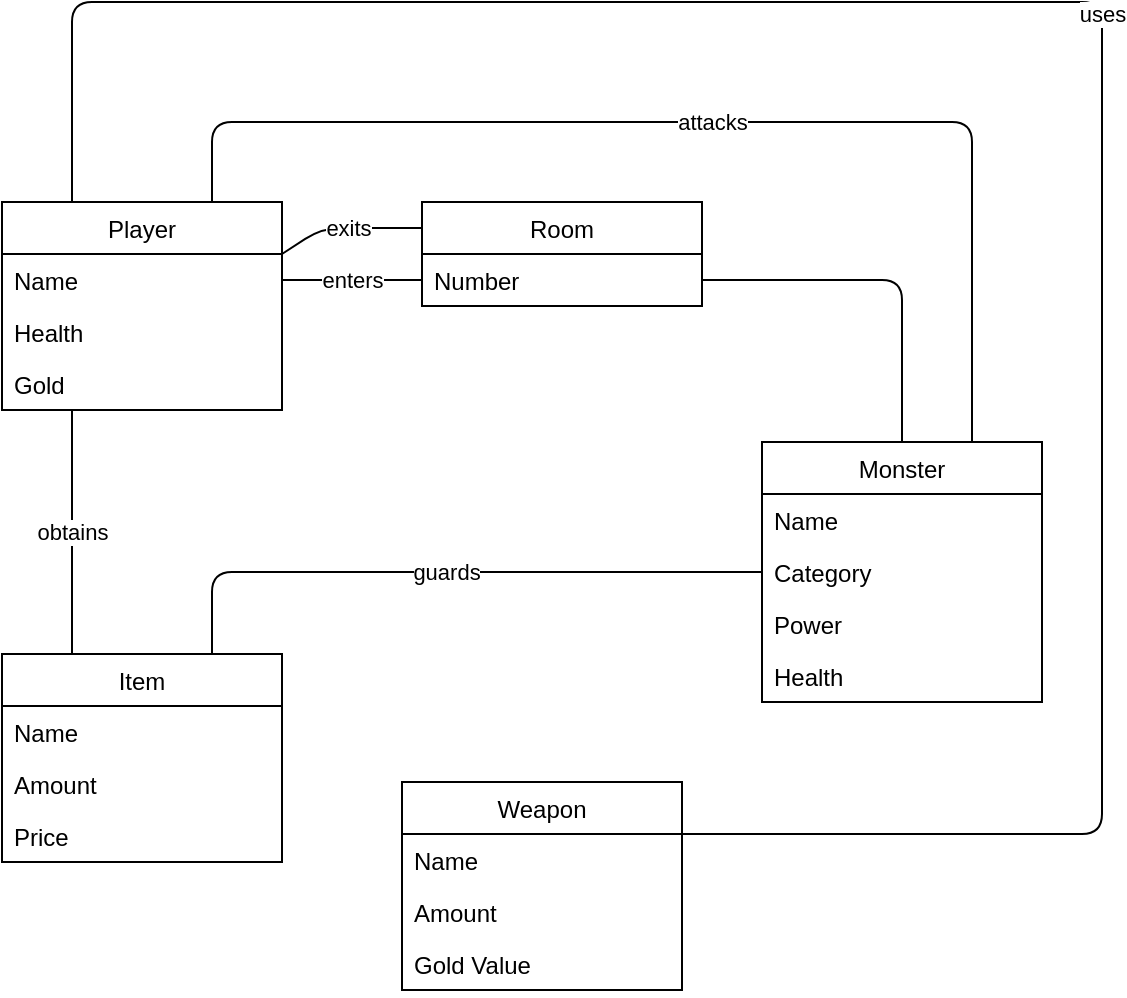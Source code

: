 <mxfile version="14.7.4" type="device"><diagram id="e4LjXwiPHP08NdHsQui0" name="Page-1"><mxGraphModel dx="782" dy="775" grid="1" gridSize="10" guides="1" tooltips="1" connect="1" arrows="1" fold="1" page="1" pageScale="1" pageWidth="850" pageHeight="1100" math="0" shadow="0"><root><mxCell id="0"/><mxCell id="1" parent="0"/><mxCell id="u_O8xdLmlBWw4vRR5duI-1" value="Player" style="swimlane;fontStyle=0;childLayout=stackLayout;horizontal=1;startSize=26;fillColor=none;horizontalStack=0;resizeParent=1;resizeParentMax=0;resizeLast=0;collapsible=1;marginBottom=0;" vertex="1" parent="1"><mxGeometry x="180" y="220" width="140" height="104" as="geometry"/></mxCell><mxCell id="u_O8xdLmlBWw4vRR5duI-2" value="Name" style="text;strokeColor=none;fillColor=none;align=left;verticalAlign=top;spacingLeft=4;spacingRight=4;overflow=hidden;rotatable=0;points=[[0,0.5],[1,0.5]];portConstraint=eastwest;" vertex="1" parent="u_O8xdLmlBWw4vRR5duI-1"><mxGeometry y="26" width="140" height="26" as="geometry"/></mxCell><mxCell id="u_O8xdLmlBWw4vRR5duI-3" value="Health" style="text;strokeColor=none;fillColor=none;align=left;verticalAlign=top;spacingLeft=4;spacingRight=4;overflow=hidden;rotatable=0;points=[[0,0.5],[1,0.5]];portConstraint=eastwest;" vertex="1" parent="u_O8xdLmlBWw4vRR5duI-1"><mxGeometry y="52" width="140" height="26" as="geometry"/></mxCell><mxCell id="u_O8xdLmlBWw4vRR5duI-4" value="Gold" style="text;strokeColor=none;fillColor=none;align=left;verticalAlign=top;spacingLeft=4;spacingRight=4;overflow=hidden;rotatable=0;points=[[0,0.5],[1,0.5]];portConstraint=eastwest;" vertex="1" parent="u_O8xdLmlBWw4vRR5duI-1"><mxGeometry y="78" width="140" height="26" as="geometry"/></mxCell><mxCell id="u_O8xdLmlBWw4vRR5duI-5" value="Room" style="swimlane;fontStyle=0;childLayout=stackLayout;horizontal=1;startSize=26;fillColor=none;horizontalStack=0;resizeParent=1;resizeParentMax=0;resizeLast=0;collapsible=1;marginBottom=0;" vertex="1" parent="1"><mxGeometry x="390" y="220" width="140" height="52" as="geometry"/></mxCell><mxCell id="u_O8xdLmlBWw4vRR5duI-6" value="Number" style="text;strokeColor=none;fillColor=none;align=left;verticalAlign=top;spacingLeft=4;spacingRight=4;overflow=hidden;rotatable=0;points=[[0,0.5],[1,0.5]];portConstraint=eastwest;" vertex="1" parent="u_O8xdLmlBWw4vRR5duI-5"><mxGeometry y="26" width="140" height="26" as="geometry"/></mxCell><mxCell id="u_O8xdLmlBWw4vRR5duI-9" value="Monster" style="swimlane;fontStyle=0;childLayout=stackLayout;horizontal=1;startSize=26;fillColor=none;horizontalStack=0;resizeParent=1;resizeParentMax=0;resizeLast=0;collapsible=1;marginBottom=0;" vertex="1" parent="1"><mxGeometry x="560" y="340" width="140" height="130" as="geometry"/></mxCell><mxCell id="u_O8xdLmlBWw4vRR5duI-16" value="Name" style="text;strokeColor=none;fillColor=none;align=left;verticalAlign=top;spacingLeft=4;spacingRight=4;overflow=hidden;rotatable=0;points=[[0,0.5],[1,0.5]];portConstraint=eastwest;" vertex="1" parent="u_O8xdLmlBWw4vRR5duI-9"><mxGeometry y="26" width="140" height="26" as="geometry"/></mxCell><mxCell id="u_O8xdLmlBWw4vRR5duI-24" value="Category" style="text;strokeColor=none;fillColor=none;align=left;verticalAlign=top;spacingLeft=4;spacingRight=4;overflow=hidden;rotatable=0;points=[[0,0.5],[1,0.5]];portConstraint=eastwest;" vertex="1" parent="u_O8xdLmlBWw4vRR5duI-9"><mxGeometry y="52" width="140" height="26" as="geometry"/></mxCell><mxCell id="u_O8xdLmlBWw4vRR5duI-10" value="Power" style="text;strokeColor=none;fillColor=none;align=left;verticalAlign=top;spacingLeft=4;spacingRight=4;overflow=hidden;rotatable=0;points=[[0,0.5],[1,0.5]];portConstraint=eastwest;" vertex="1" parent="u_O8xdLmlBWw4vRR5duI-9"><mxGeometry y="78" width="140" height="26" as="geometry"/></mxCell><mxCell id="u_O8xdLmlBWw4vRR5duI-11" value="Health" style="text;strokeColor=none;fillColor=none;align=left;verticalAlign=top;spacingLeft=4;spacingRight=4;overflow=hidden;rotatable=0;points=[[0,0.5],[1,0.5]];portConstraint=eastwest;" vertex="1" parent="u_O8xdLmlBWw4vRR5duI-9"><mxGeometry y="104" width="140" height="26" as="geometry"/></mxCell><mxCell id="u_O8xdLmlBWw4vRR5duI-14" value="Item" style="swimlane;fontStyle=0;childLayout=stackLayout;horizontal=1;startSize=26;fillColor=none;horizontalStack=0;resizeParent=1;resizeParentMax=0;resizeLast=0;collapsible=1;marginBottom=0;" vertex="1" parent="1"><mxGeometry x="180" y="446" width="140" height="104" as="geometry"/></mxCell><mxCell id="u_O8xdLmlBWw4vRR5duI-15" value="Name" style="text;strokeColor=none;fillColor=none;align=left;verticalAlign=top;spacingLeft=4;spacingRight=4;overflow=hidden;rotatable=0;points=[[0,0.5],[1,0.5]];portConstraint=eastwest;" vertex="1" parent="u_O8xdLmlBWw4vRR5duI-14"><mxGeometry y="26" width="140" height="26" as="geometry"/></mxCell><mxCell id="u_O8xdLmlBWw4vRR5duI-18" value="Amount" style="text;strokeColor=none;fillColor=none;align=left;verticalAlign=top;spacingLeft=4;spacingRight=4;overflow=hidden;rotatable=0;points=[[0,0.5],[1,0.5]];portConstraint=eastwest;" vertex="1" parent="u_O8xdLmlBWw4vRR5duI-14"><mxGeometry y="52" width="140" height="26" as="geometry"/></mxCell><mxCell id="u_O8xdLmlBWw4vRR5duI-19" value="Price" style="text;strokeColor=none;fillColor=none;align=left;verticalAlign=top;spacingLeft=4;spacingRight=4;overflow=hidden;rotatable=0;points=[[0,0.5],[1,0.5]];portConstraint=eastwest;" vertex="1" parent="u_O8xdLmlBWw4vRR5duI-14"><mxGeometry y="78" width="140" height="26" as="geometry"/></mxCell><mxCell id="u_O8xdLmlBWw4vRR5duI-20" value="Weapon" style="swimlane;fontStyle=0;childLayout=stackLayout;horizontal=1;startSize=26;fillColor=none;horizontalStack=0;resizeParent=1;resizeParentMax=0;resizeLast=0;collapsible=1;marginBottom=0;" vertex="1" parent="1"><mxGeometry x="380" y="510" width="140" height="104" as="geometry"/></mxCell><mxCell id="u_O8xdLmlBWw4vRR5duI-21" value="Name" style="text;strokeColor=none;fillColor=none;align=left;verticalAlign=top;spacingLeft=4;spacingRight=4;overflow=hidden;rotatable=0;points=[[0,0.5],[1,0.5]];portConstraint=eastwest;" vertex="1" parent="u_O8xdLmlBWw4vRR5duI-20"><mxGeometry y="26" width="140" height="26" as="geometry"/></mxCell><mxCell id="u_O8xdLmlBWw4vRR5duI-22" value="Amount" style="text;strokeColor=none;fillColor=none;align=left;verticalAlign=top;spacingLeft=4;spacingRight=4;overflow=hidden;rotatable=0;points=[[0,0.5],[1,0.5]];portConstraint=eastwest;" vertex="1" parent="u_O8xdLmlBWw4vRR5duI-20"><mxGeometry y="52" width="140" height="26" as="geometry"/></mxCell><mxCell id="u_O8xdLmlBWw4vRR5duI-23" value="Gold Value" style="text;strokeColor=none;fillColor=none;align=left;verticalAlign=top;spacingLeft=4;spacingRight=4;overflow=hidden;rotatable=0;points=[[0,0.5],[1,0.5]];portConstraint=eastwest;" vertex="1" parent="u_O8xdLmlBWw4vRR5duI-20"><mxGeometry y="78" width="140" height="26" as="geometry"/></mxCell><mxCell id="u_O8xdLmlBWw4vRR5duI-25" value="uses" style="endArrow=none;html=1;exitX=0.25;exitY=0;exitDx=0;exitDy=0;entryX=1;entryY=0.25;entryDx=0;entryDy=0;" edge="1" parent="1" source="u_O8xdLmlBWw4vRR5duI-1" target="u_O8xdLmlBWw4vRR5duI-20"><mxGeometry width="50" height="50" relative="1" as="geometry"><mxPoint x="340" y="380" as="sourcePoint"/><mxPoint x="390" y="330" as="targetPoint"/><Array as="points"><mxPoint x="215" y="120"/><mxPoint x="730" y="120"/><mxPoint x="730" y="536"/></Array></mxGeometry></mxCell><mxCell id="u_O8xdLmlBWw4vRR5duI-26" value="enters" style="endArrow=none;html=1;exitX=1;exitY=0.5;exitDx=0;exitDy=0;entryX=0;entryY=0.5;entryDx=0;entryDy=0;" edge="1" parent="1" source="u_O8xdLmlBWw4vRR5duI-2" target="u_O8xdLmlBWw4vRR5duI-6"><mxGeometry width="50" height="50" relative="1" as="geometry"><mxPoint x="330" y="370" as="sourcePoint"/><mxPoint x="380" y="320" as="targetPoint"/></mxGeometry></mxCell><mxCell id="u_O8xdLmlBWw4vRR5duI-27" value="exits" style="endArrow=none;html=1;exitX=1;exitY=0.25;exitDx=0;exitDy=0;entryX=0;entryY=0.25;entryDx=0;entryDy=0;" edge="1" parent="1" source="u_O8xdLmlBWw4vRR5duI-1" target="u_O8xdLmlBWw4vRR5duI-5"><mxGeometry width="50" height="50" relative="1" as="geometry"><mxPoint x="330" y="370" as="sourcePoint"/><mxPoint x="380" y="320" as="targetPoint"/><Array as="points"><mxPoint x="340" y="233"/></Array></mxGeometry></mxCell><mxCell id="u_O8xdLmlBWw4vRR5duI-28" value="" style="endArrow=none;html=1;exitX=1;exitY=0.5;exitDx=0;exitDy=0;entryX=0.5;entryY=0;entryDx=0;entryDy=0;" edge="1" parent="1" source="u_O8xdLmlBWw4vRR5duI-6" target="u_O8xdLmlBWw4vRR5duI-9"><mxGeometry width="50" height="50" relative="1" as="geometry"><mxPoint x="330" y="370" as="sourcePoint"/><mxPoint x="380" y="320" as="targetPoint"/><Array as="points"><mxPoint x="630" y="259"/></Array></mxGeometry></mxCell><mxCell id="u_O8xdLmlBWw4vRR5duI-29" value="attacks" style="endArrow=none;html=1;exitX=0.75;exitY=0;exitDx=0;exitDy=0;entryX=0.75;entryY=0;entryDx=0;entryDy=0;" edge="1" parent="1" source="u_O8xdLmlBWw4vRR5duI-1" target="u_O8xdLmlBWw4vRR5duI-9"><mxGeometry width="50" height="50" relative="1" as="geometry"><mxPoint x="330" y="370" as="sourcePoint"/><mxPoint x="380" y="320" as="targetPoint"/><Array as="points"><mxPoint x="285" y="180"/><mxPoint x="665" y="180"/></Array></mxGeometry></mxCell><mxCell id="u_O8xdLmlBWw4vRR5duI-30" value="guards" style="endArrow=none;html=1;exitX=0.75;exitY=0;exitDx=0;exitDy=0;entryX=0;entryY=0.5;entryDx=0;entryDy=0;" edge="1" parent="1" source="u_O8xdLmlBWw4vRR5duI-14" target="u_O8xdLmlBWw4vRR5duI-24"><mxGeometry width="50" height="50" relative="1" as="geometry"><mxPoint x="330" y="370" as="sourcePoint"/><mxPoint x="380" y="320" as="targetPoint"/><Array as="points"><mxPoint x="285" y="405"/></Array></mxGeometry></mxCell><mxCell id="u_O8xdLmlBWw4vRR5duI-31" value="obtains" style="endArrow=none;html=1;exitX=0.25;exitY=0;exitDx=0;exitDy=0;entryX=0.25;entryY=1;entryDx=0;entryDy=0;" edge="1" parent="1" source="u_O8xdLmlBWw4vRR5duI-14" target="u_O8xdLmlBWw4vRR5duI-1"><mxGeometry width="50" height="50" relative="1" as="geometry"><mxPoint x="330" y="370" as="sourcePoint"/><mxPoint x="380" y="320" as="targetPoint"/></mxGeometry></mxCell></root></mxGraphModel></diagram></mxfile>